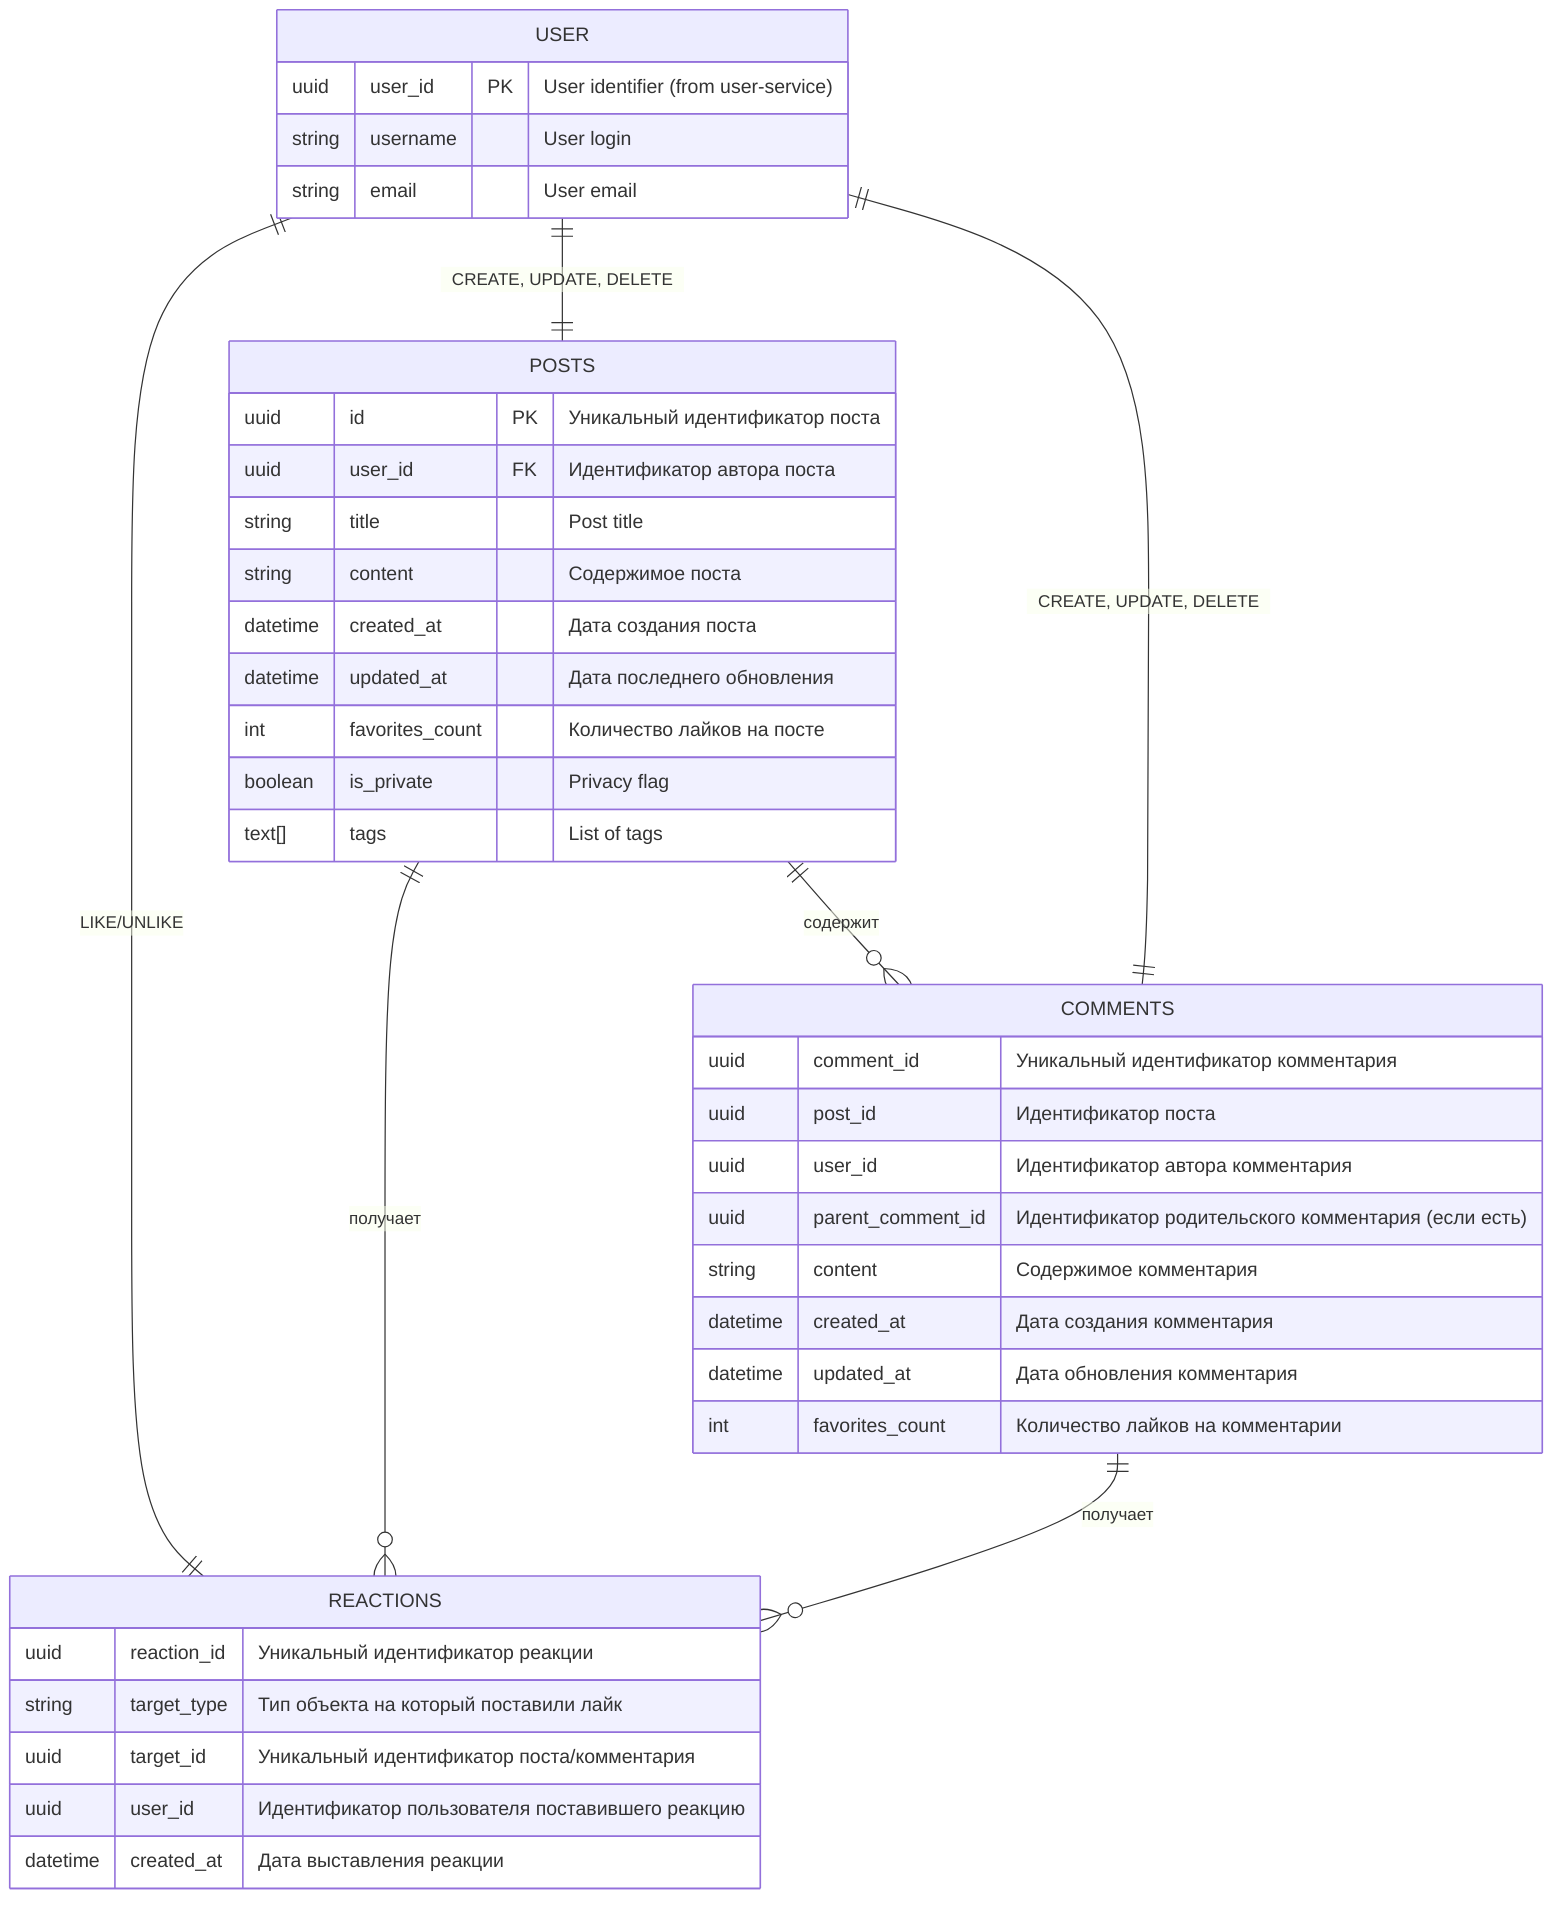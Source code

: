 erDiagram
    USER {
        uuid user_id PK "User identifier (from user-service)"
        string username "User login"
        string email "User email"
    }
    POSTS {
        uuid id PK "Уникальный идентификатор поста"
        uuid user_id FK "Идентификатор автора поста"
        string title "Post title"
        string content "Содержимое поста"
        datetime created_at "Дата создания поста"
        datetime updated_at "Дата последнего обновления"
        int favorites_count "Количество лайков на посте"
        boolean is_private "Privacy flag"
        text[] tags "List of tags"
    }
    COMMENTS {
        uuid comment_id "Уникальный идентификатор комментария"
        uuid post_id "Идентификатор поста"
        uuid user_id "Идентификатор автора комментария"
        uuid parent_comment_id "Идентификатор родительского комментария (если есть)"
        string content "Содержимое комментария"
        datetime created_at "Дата создания комментария"
        datetime updated_at "Дата обновления комментария"
        int favorites_count "Количество лайков на комментарии"
    }
    REACTIONS {
        uuid reaction_id "Уникальный идентификатор реакции"
        string target_type "Тип объекта на который поставили лайк"
        uuid target_id "Уникальный идентификатор поста/комментария"
        uuid user_id "Идентификатор пользователя поставившего реакцию"
        datetime created_at "Дата выставления реакции"
    }

    POSTS ||--o{ COMMENTS : "содержит"
    USER ||--|| POSTS : "CREATE, UPDATE, DELETE"
    USER ||--|| COMMENTS : "CREATE, UPDATE, DELETE"
    USER ||--|| REACTIONS : "LIKE/UNLIKE"
    POSTS ||--o{ REACTIONS : "получает"
    COMMENTS ||--o{ REACTIONS : "получает"